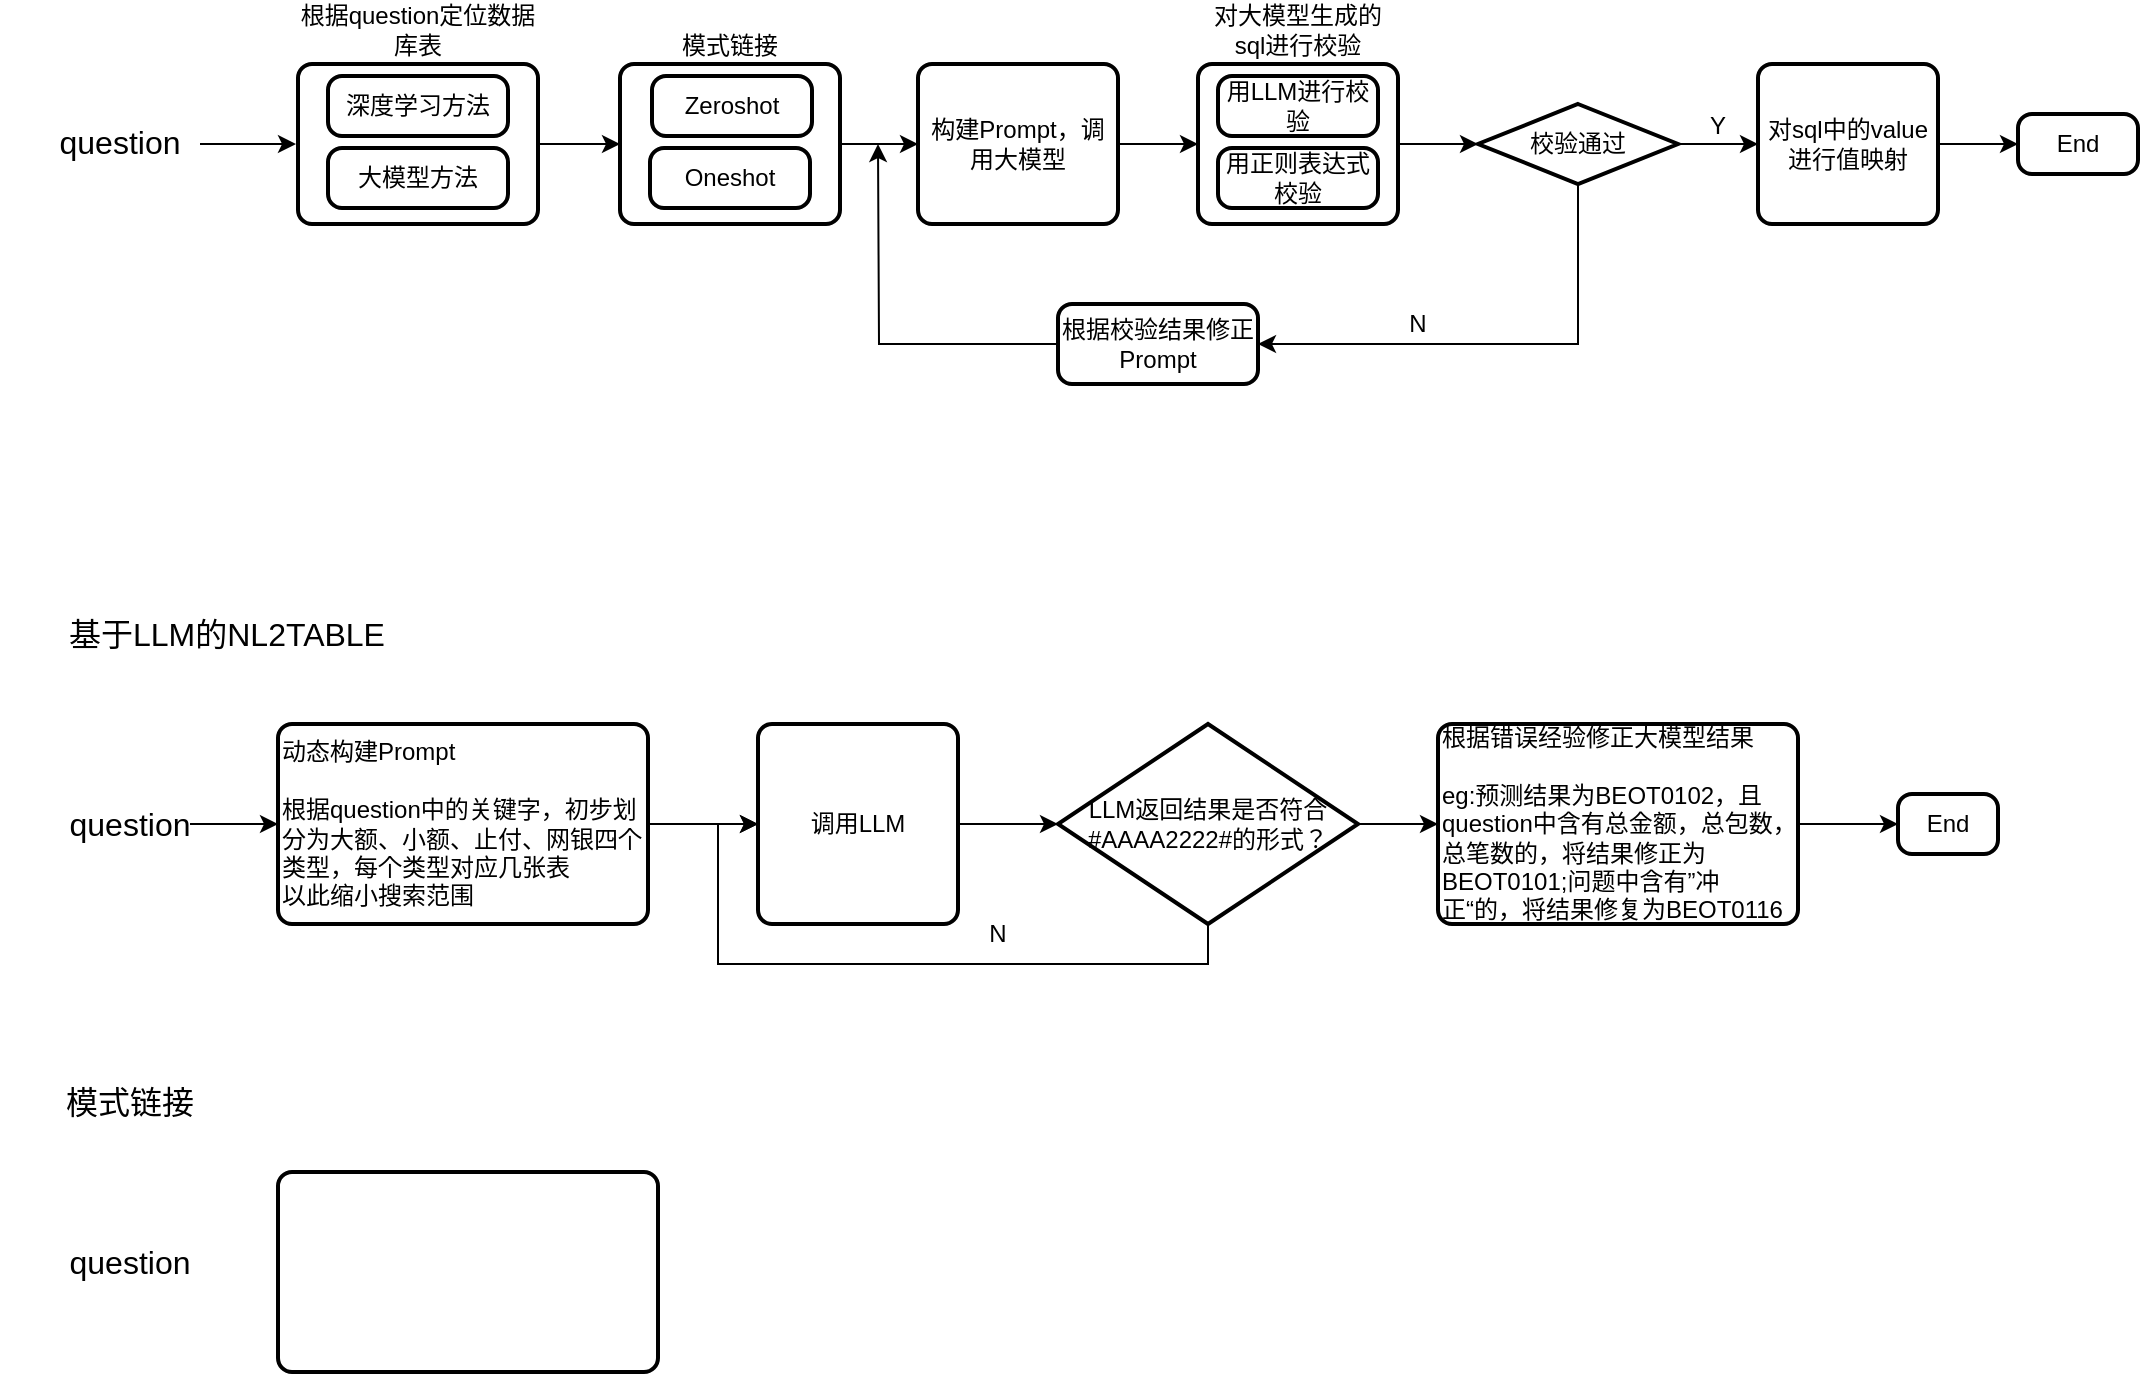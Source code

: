 <mxfile version="23.0.2" type="github">
  <diagram name="第 1 页" id="1fwx0v20KS1qK22bXhxl">
    <mxGraphModel dx="1103" dy="582" grid="1" gridSize="10" guides="1" tooltips="1" connect="1" arrows="1" fold="1" page="0" pageScale="1" pageWidth="827" pageHeight="1169" math="0" shadow="0">
      <root>
        <mxCell id="0" />
        <mxCell id="1" parent="0" />
        <mxCell id="Jo4BSiBk1LysVtSisImH-1" value="根据question定位数据库表" style="rounded=1;whiteSpace=wrap;html=1;absoluteArcSize=1;arcSize=14;strokeWidth=2;labelPosition=center;verticalLabelPosition=top;align=center;verticalAlign=bottom;" vertex="1" parent="1">
          <mxGeometry x="160" y="120" width="120" height="80" as="geometry" />
        </mxCell>
        <mxCell id="Jo4BSiBk1LysVtSisImH-2" value="&lt;font style=&quot;font-size: 16px;&quot;&gt;question&lt;/font&gt;" style="text;html=1;strokeColor=none;fillColor=none;align=center;verticalAlign=middle;whiteSpace=wrap;rounded=0;" vertex="1" parent="1">
          <mxGeometry x="36" y="136" width="70" height="45" as="geometry" />
        </mxCell>
        <mxCell id="Jo4BSiBk1LysVtSisImH-3" value="" style="endArrow=classic;html=1;rounded=0;" edge="1" parent="1">
          <mxGeometry width="50" height="50" relative="1" as="geometry">
            <mxPoint x="111" y="160" as="sourcePoint" />
            <mxPoint x="159" y="160" as="targetPoint" />
          </mxGeometry>
        </mxCell>
        <mxCell id="Jo4BSiBk1LysVtSisImH-5" value="深度学习方法" style="rounded=1;whiteSpace=wrap;html=1;absoluteArcSize=1;arcSize=14;strokeWidth=2;" vertex="1" parent="1">
          <mxGeometry x="175" y="126" width="90" height="30" as="geometry" />
        </mxCell>
        <mxCell id="Jo4BSiBk1LysVtSisImH-6" value="大模型方法" style="rounded=1;whiteSpace=wrap;html=1;absoluteArcSize=1;arcSize=14;strokeWidth=2;" vertex="1" parent="1">
          <mxGeometry x="175" y="162" width="90" height="30" as="geometry" />
        </mxCell>
        <mxCell id="Jo4BSiBk1LysVtSisImH-14" style="edgeStyle=orthogonalEdgeStyle;rounded=0;orthogonalLoop=1;jettySize=auto;html=1;exitX=1;exitY=0.5;exitDx=0;exitDy=0;entryX=0;entryY=0.5;entryDx=0;entryDy=0;" edge="1" parent="1" source="Jo4BSiBk1LysVtSisImH-8" target="Jo4BSiBk1LysVtSisImH-11">
          <mxGeometry relative="1" as="geometry" />
        </mxCell>
        <mxCell id="Jo4BSiBk1LysVtSisImH-8" value="模式链接" style="rounded=1;whiteSpace=wrap;html=1;absoluteArcSize=1;arcSize=14;strokeWidth=2;labelPosition=center;verticalLabelPosition=top;align=center;verticalAlign=bottom;" vertex="1" parent="1">
          <mxGeometry x="321" y="120" width="110" height="80" as="geometry" />
        </mxCell>
        <mxCell id="Jo4BSiBk1LysVtSisImH-9" value="Zeroshot" style="rounded=1;whiteSpace=wrap;html=1;absoluteArcSize=1;arcSize=14;strokeWidth=2;" vertex="1" parent="1">
          <mxGeometry x="337" y="126" width="80" height="30" as="geometry" />
        </mxCell>
        <mxCell id="Jo4BSiBk1LysVtSisImH-10" value="Oneshot" style="rounded=1;whiteSpace=wrap;html=1;absoluteArcSize=1;arcSize=14;strokeWidth=2;" vertex="1" parent="1">
          <mxGeometry x="336" y="162" width="80" height="30" as="geometry" />
        </mxCell>
        <mxCell id="Jo4BSiBk1LysVtSisImH-17" style="edgeStyle=orthogonalEdgeStyle;rounded=0;orthogonalLoop=1;jettySize=auto;html=1;exitX=1;exitY=0.5;exitDx=0;exitDy=0;entryX=0;entryY=0.5;entryDx=0;entryDy=0;" edge="1" parent="1" source="Jo4BSiBk1LysVtSisImH-11" target="Jo4BSiBk1LysVtSisImH-15">
          <mxGeometry relative="1" as="geometry" />
        </mxCell>
        <mxCell id="Jo4BSiBk1LysVtSisImH-11" value="构建Prompt，调用大模型" style="rounded=1;whiteSpace=wrap;html=1;absoluteArcSize=1;arcSize=14;strokeWidth=2;" vertex="1" parent="1">
          <mxGeometry x="470" y="120" width="100" height="80" as="geometry" />
        </mxCell>
        <mxCell id="Jo4BSiBk1LysVtSisImH-12" value="" style="endArrow=classic;html=1;rounded=0;entryX=0;entryY=0.5;entryDx=0;entryDy=0;exitX=1;exitY=0.5;exitDx=0;exitDy=0;" edge="1" parent="1" source="Jo4BSiBk1LysVtSisImH-1" target="Jo4BSiBk1LysVtSisImH-8">
          <mxGeometry width="50" height="50" relative="1" as="geometry">
            <mxPoint x="280" y="162" as="sourcePoint" />
            <mxPoint x="330" y="112" as="targetPoint" />
          </mxGeometry>
        </mxCell>
        <mxCell id="Jo4BSiBk1LysVtSisImH-15" value="对大模型生成的sql进行校验" style="rounded=1;whiteSpace=wrap;html=1;absoluteArcSize=1;arcSize=14;strokeWidth=2;labelPosition=center;verticalLabelPosition=top;align=center;verticalAlign=bottom;" vertex="1" parent="1">
          <mxGeometry x="610" y="120" width="100" height="80" as="geometry" />
        </mxCell>
        <mxCell id="Jo4BSiBk1LysVtSisImH-18" value="用LLM进行校验" style="rounded=1;whiteSpace=wrap;html=1;absoluteArcSize=1;arcSize=14;strokeWidth=2;" vertex="1" parent="1">
          <mxGeometry x="620" y="126" width="80" height="30" as="geometry" />
        </mxCell>
        <mxCell id="Jo4BSiBk1LysVtSisImH-19" value="用正则表达式校验" style="rounded=1;whiteSpace=wrap;html=1;absoluteArcSize=1;arcSize=14;strokeWidth=2;" vertex="1" parent="1">
          <mxGeometry x="620" y="162" width="80" height="30" as="geometry" />
        </mxCell>
        <mxCell id="Jo4BSiBk1LysVtSisImH-24" style="edgeStyle=orthogonalEdgeStyle;rounded=0;orthogonalLoop=1;jettySize=auto;html=1;exitX=1;exitY=0.5;exitDx=0;exitDy=0;exitPerimeter=0;entryX=0;entryY=0.5;entryDx=0;entryDy=0;" edge="1" parent="1" source="Jo4BSiBk1LysVtSisImH-20" target="Jo4BSiBk1LysVtSisImH-23">
          <mxGeometry relative="1" as="geometry" />
        </mxCell>
        <mxCell id="Jo4BSiBk1LysVtSisImH-29" style="edgeStyle=orthogonalEdgeStyle;rounded=0;orthogonalLoop=1;jettySize=auto;html=1;exitX=0.5;exitY=1;exitDx=0;exitDy=0;exitPerimeter=0;entryX=1;entryY=0.5;entryDx=0;entryDy=0;" edge="1" parent="1" source="Jo4BSiBk1LysVtSisImH-20" target="Jo4BSiBk1LysVtSisImH-28">
          <mxGeometry relative="1" as="geometry" />
        </mxCell>
        <mxCell id="Jo4BSiBk1LysVtSisImH-20" value="校验通过" style="strokeWidth=2;html=1;shape=mxgraph.flowchart.decision;whiteSpace=wrap;" vertex="1" parent="1">
          <mxGeometry x="750" y="140" width="100" height="40" as="geometry" />
        </mxCell>
        <mxCell id="Jo4BSiBk1LysVtSisImH-22" style="edgeStyle=orthogonalEdgeStyle;rounded=0;orthogonalLoop=1;jettySize=auto;html=1;exitX=1;exitY=0.5;exitDx=0;exitDy=0;entryX=0;entryY=0.5;entryDx=0;entryDy=0;entryPerimeter=0;" edge="1" parent="1" source="Jo4BSiBk1LysVtSisImH-15" target="Jo4BSiBk1LysVtSisImH-20">
          <mxGeometry relative="1" as="geometry" />
        </mxCell>
        <mxCell id="Jo4BSiBk1LysVtSisImH-27" style="edgeStyle=orthogonalEdgeStyle;rounded=0;orthogonalLoop=1;jettySize=auto;html=1;exitX=1;exitY=0.5;exitDx=0;exitDy=0;entryX=0;entryY=0.5;entryDx=0;entryDy=0;" edge="1" parent="1" source="Jo4BSiBk1LysVtSisImH-23" target="Jo4BSiBk1LysVtSisImH-26">
          <mxGeometry relative="1" as="geometry" />
        </mxCell>
        <mxCell id="Jo4BSiBk1LysVtSisImH-23" value="对sql中的value进行值映射" style="rounded=1;whiteSpace=wrap;html=1;absoluteArcSize=1;arcSize=14;strokeWidth=2;" vertex="1" parent="1">
          <mxGeometry x="890" y="120" width="90" height="80" as="geometry" />
        </mxCell>
        <mxCell id="Jo4BSiBk1LysVtSisImH-25" value="Y" style="text;html=1;strokeColor=none;fillColor=none;align=center;verticalAlign=middle;whiteSpace=wrap;rounded=0;" vertex="1" parent="1">
          <mxGeometry x="860" y="136" width="20" height="30" as="geometry" />
        </mxCell>
        <mxCell id="Jo4BSiBk1LysVtSisImH-26" value="End" style="rounded=1;whiteSpace=wrap;html=1;absoluteArcSize=1;arcSize=14;strokeWidth=2;" vertex="1" parent="1">
          <mxGeometry x="1020" y="145" width="60" height="30" as="geometry" />
        </mxCell>
        <mxCell id="Jo4BSiBk1LysVtSisImH-30" style="edgeStyle=orthogonalEdgeStyle;rounded=0;orthogonalLoop=1;jettySize=auto;html=1;exitX=0;exitY=0.5;exitDx=0;exitDy=0;" edge="1" parent="1" source="Jo4BSiBk1LysVtSisImH-28">
          <mxGeometry relative="1" as="geometry">
            <mxPoint x="450" y="160" as="targetPoint" />
          </mxGeometry>
        </mxCell>
        <mxCell id="Jo4BSiBk1LysVtSisImH-28" value="根据校验结果修正Prompt" style="rounded=1;whiteSpace=wrap;html=1;absoluteArcSize=1;arcSize=14;strokeWidth=2;" vertex="1" parent="1">
          <mxGeometry x="540" y="240" width="100" height="40" as="geometry" />
        </mxCell>
        <mxCell id="Jo4BSiBk1LysVtSisImH-31" value="N" style="text;html=1;strokeColor=none;fillColor=none;align=center;verticalAlign=middle;whiteSpace=wrap;rounded=0;" vertex="1" parent="1">
          <mxGeometry x="710" y="235" width="20" height="30" as="geometry" />
        </mxCell>
        <mxCell id="Jo4BSiBk1LysVtSisImH-33" value="&lt;font style=&quot;font-size: 16px;&quot;&gt;基于LLM的NL2TABLE&lt;/font&gt;" style="text;html=1;strokeColor=none;fillColor=none;align=center;verticalAlign=middle;whiteSpace=wrap;rounded=0;fontSize=15;" vertex="1" parent="1">
          <mxGeometry x="20" y="390" width="209" height="30" as="geometry" />
        </mxCell>
        <mxCell id="Jo4BSiBk1LysVtSisImH-41" style="edgeStyle=orthogonalEdgeStyle;rounded=0;orthogonalLoop=1;jettySize=auto;html=1;exitX=1;exitY=0.5;exitDx=0;exitDy=0;entryX=0;entryY=0.5;entryDx=0;entryDy=0;" edge="1" parent="1" source="Jo4BSiBk1LysVtSisImH-35" target="Jo4BSiBk1LysVtSisImH-37">
          <mxGeometry relative="1" as="geometry" />
        </mxCell>
        <mxCell id="Jo4BSiBk1LysVtSisImH-35" value="&lt;font style=&quot;font-size: 16px;&quot;&gt;question&lt;/font&gt;" style="text;html=1;strokeColor=none;fillColor=none;align=center;verticalAlign=middle;whiteSpace=wrap;rounded=0;" vertex="1" parent="1">
          <mxGeometry x="46" y="485" width="60" height="30" as="geometry" />
        </mxCell>
        <mxCell id="Jo4BSiBk1LysVtSisImH-42" style="edgeStyle=orthogonalEdgeStyle;rounded=0;orthogonalLoop=1;jettySize=auto;html=1;exitX=1;exitY=0.5;exitDx=0;exitDy=0;entryX=0;entryY=0.5;entryDx=0;entryDy=0;" edge="1" parent="1" source="Jo4BSiBk1LysVtSisImH-37" target="Jo4BSiBk1LysVtSisImH-38">
          <mxGeometry relative="1" as="geometry" />
        </mxCell>
        <mxCell id="Jo4BSiBk1LysVtSisImH-37" value="动态构建Prompt&lt;br&gt;&lt;br&gt;根据question中的关键字，初步划分为大额、小额、止付、网银四个类型，每个类型对应几张表&lt;br&gt;以此缩小搜索范围" style="rounded=1;whiteSpace=wrap;html=1;absoluteArcSize=1;arcSize=14;strokeWidth=2;align=left;" vertex="1" parent="1">
          <mxGeometry x="150" y="450" width="185" height="100" as="geometry" />
        </mxCell>
        <mxCell id="Jo4BSiBk1LysVtSisImH-38" value="调用LLM" style="rounded=1;whiteSpace=wrap;html=1;absoluteArcSize=1;arcSize=14;strokeWidth=2;" vertex="1" parent="1">
          <mxGeometry x="390" y="450" width="100" height="100" as="geometry" />
        </mxCell>
        <mxCell id="Jo4BSiBk1LysVtSisImH-44" style="edgeStyle=orthogonalEdgeStyle;rounded=0;orthogonalLoop=1;jettySize=auto;html=1;exitX=0.5;exitY=1;exitDx=0;exitDy=0;exitPerimeter=0;entryX=0;entryY=0.5;entryDx=0;entryDy=0;" edge="1" parent="1" source="Jo4BSiBk1LysVtSisImH-40" target="Jo4BSiBk1LysVtSisImH-38">
          <mxGeometry relative="1" as="geometry">
            <Array as="points">
              <mxPoint x="615" y="570" />
              <mxPoint x="370" y="570" />
              <mxPoint x="370" y="500" />
            </Array>
          </mxGeometry>
        </mxCell>
        <mxCell id="Jo4BSiBk1LysVtSisImH-49" style="edgeStyle=orthogonalEdgeStyle;rounded=0;orthogonalLoop=1;jettySize=auto;html=1;exitX=1;exitY=0.5;exitDx=0;exitDy=0;exitPerimeter=0;entryX=0;entryY=0.5;entryDx=0;entryDy=0;" edge="1" parent="1" source="Jo4BSiBk1LysVtSisImH-40" target="Jo4BSiBk1LysVtSisImH-47">
          <mxGeometry relative="1" as="geometry" />
        </mxCell>
        <mxCell id="Jo4BSiBk1LysVtSisImH-40" value="LLM返回结果是否符合#AAAA2222#的形式？" style="strokeWidth=2;html=1;shape=mxgraph.flowchart.decision;whiteSpace=wrap;" vertex="1" parent="1">
          <mxGeometry x="540" y="450" width="150" height="100" as="geometry" />
        </mxCell>
        <mxCell id="Jo4BSiBk1LysVtSisImH-43" style="edgeStyle=orthogonalEdgeStyle;rounded=0;orthogonalLoop=1;jettySize=auto;html=1;exitX=1;exitY=0.5;exitDx=0;exitDy=0;entryX=0;entryY=0.5;entryDx=0;entryDy=0;entryPerimeter=0;" edge="1" parent="1" source="Jo4BSiBk1LysVtSisImH-38" target="Jo4BSiBk1LysVtSisImH-40">
          <mxGeometry relative="1" as="geometry" />
        </mxCell>
        <mxCell id="Jo4BSiBk1LysVtSisImH-46" value="N" style="text;html=1;strokeColor=none;fillColor=none;align=center;verticalAlign=middle;whiteSpace=wrap;rounded=0;" vertex="1" parent="1">
          <mxGeometry x="500" y="540" width="20" height="30" as="geometry" />
        </mxCell>
        <mxCell id="Jo4BSiBk1LysVtSisImH-51" style="edgeStyle=orthogonalEdgeStyle;rounded=0;orthogonalLoop=1;jettySize=auto;html=1;exitX=1;exitY=0.5;exitDx=0;exitDy=0;" edge="1" parent="1" source="Jo4BSiBk1LysVtSisImH-47" target="Jo4BSiBk1LysVtSisImH-50">
          <mxGeometry relative="1" as="geometry" />
        </mxCell>
        <mxCell id="Jo4BSiBk1LysVtSisImH-47" value="根据错误经验修正大模型结果&lt;br&gt;&lt;div style=&quot;&quot;&gt;&lt;br&gt;&lt;/div&gt;&lt;div style=&quot;&quot;&gt;eg:预测结果为BEOT0102，且question中含有总金额，总包数，总笔数的，将结果修正为BEOT0101;问题中含有”冲正“的，将结果修复为BEOT0116&lt;/div&gt;" style="rounded=1;whiteSpace=wrap;html=1;absoluteArcSize=1;arcSize=14;strokeWidth=2;align=left;" vertex="1" parent="1">
          <mxGeometry x="730" y="450" width="180" height="100" as="geometry" />
        </mxCell>
        <mxCell id="Jo4BSiBk1LysVtSisImH-50" value="End" style="rounded=1;whiteSpace=wrap;html=1;absoluteArcSize=1;arcSize=14;strokeWidth=2;" vertex="1" parent="1">
          <mxGeometry x="960" y="485" width="50" height="30" as="geometry" />
        </mxCell>
        <mxCell id="Jo4BSiBk1LysVtSisImH-52" value="&lt;font style=&quot;font-size: 16px;&quot;&gt;模式链接&lt;/font&gt;" style="text;html=1;strokeColor=none;fillColor=none;align=center;verticalAlign=middle;whiteSpace=wrap;rounded=0;fontSize=15;" vertex="1" parent="1">
          <mxGeometry x="11" y="624" width="130" height="30" as="geometry" />
        </mxCell>
        <mxCell id="Jo4BSiBk1LysVtSisImH-53" value="&lt;font style=&quot;font-size: 16px;&quot;&gt;question&lt;/font&gt;" style="text;html=1;strokeColor=none;fillColor=none;align=center;verticalAlign=middle;whiteSpace=wrap;rounded=0;" vertex="1" parent="1">
          <mxGeometry x="46" y="704" width="60" height="30" as="geometry" />
        </mxCell>
        <mxCell id="Jo4BSiBk1LysVtSisImH-54" value="" style="rounded=1;whiteSpace=wrap;html=1;absoluteArcSize=1;arcSize=14;strokeWidth=2;" vertex="1" parent="1">
          <mxGeometry x="150" y="674" width="190" height="100" as="geometry" />
        </mxCell>
      </root>
    </mxGraphModel>
  </diagram>
</mxfile>
